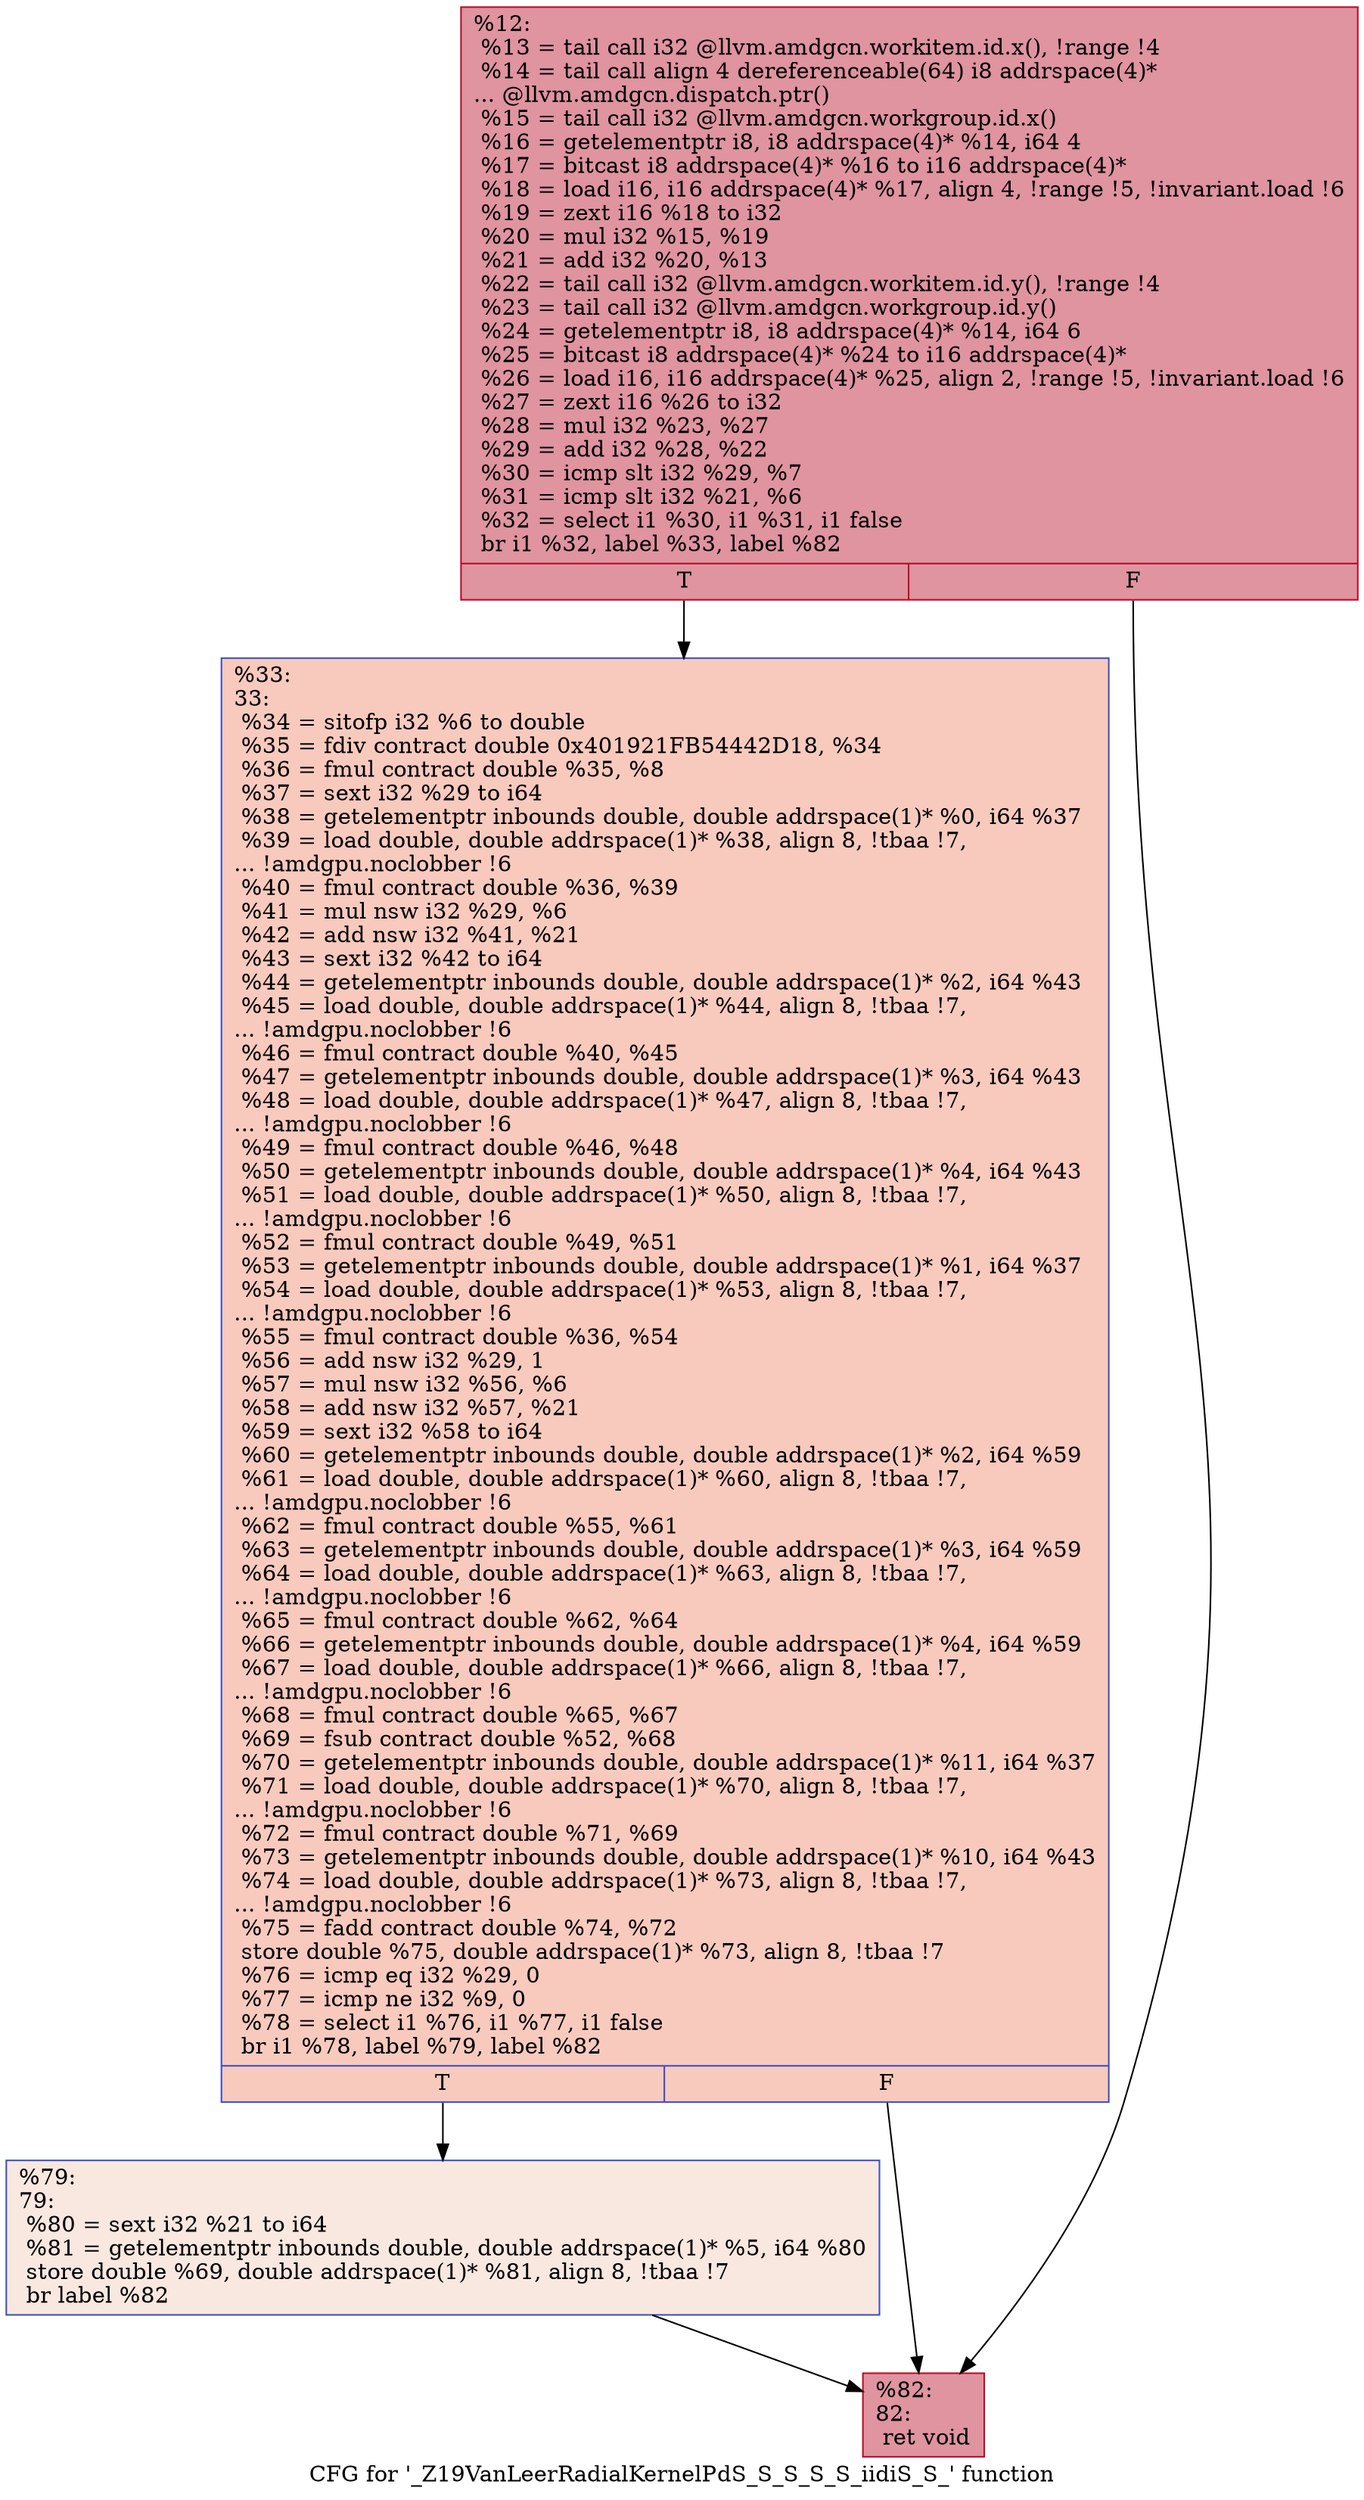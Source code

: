 digraph "CFG for '_Z19VanLeerRadialKernelPdS_S_S_S_S_iidiS_S_' function" {
	label="CFG for '_Z19VanLeerRadialKernelPdS_S_S_S_S_iidiS_S_' function";

	Node0x5249390 [shape=record,color="#b70d28ff", style=filled, fillcolor="#b70d2870",label="{%12:\l  %13 = tail call i32 @llvm.amdgcn.workitem.id.x(), !range !4\l  %14 = tail call align 4 dereferenceable(64) i8 addrspace(4)*\l... @llvm.amdgcn.dispatch.ptr()\l  %15 = tail call i32 @llvm.amdgcn.workgroup.id.x()\l  %16 = getelementptr i8, i8 addrspace(4)* %14, i64 4\l  %17 = bitcast i8 addrspace(4)* %16 to i16 addrspace(4)*\l  %18 = load i16, i16 addrspace(4)* %17, align 4, !range !5, !invariant.load !6\l  %19 = zext i16 %18 to i32\l  %20 = mul i32 %15, %19\l  %21 = add i32 %20, %13\l  %22 = tail call i32 @llvm.amdgcn.workitem.id.y(), !range !4\l  %23 = tail call i32 @llvm.amdgcn.workgroup.id.y()\l  %24 = getelementptr i8, i8 addrspace(4)* %14, i64 6\l  %25 = bitcast i8 addrspace(4)* %24 to i16 addrspace(4)*\l  %26 = load i16, i16 addrspace(4)* %25, align 2, !range !5, !invariant.load !6\l  %27 = zext i16 %26 to i32\l  %28 = mul i32 %23, %27\l  %29 = add i32 %28, %22\l  %30 = icmp slt i32 %29, %7\l  %31 = icmp slt i32 %21, %6\l  %32 = select i1 %30, i1 %31, i1 false\l  br i1 %32, label %33, label %82\l|{<s0>T|<s1>F}}"];
	Node0x5249390:s0 -> Node0x524b890;
	Node0x5249390:s1 -> Node0x524b920;
	Node0x524b890 [shape=record,color="#3d50c3ff", style=filled, fillcolor="#ef886b70",label="{%33:\l33:                                               \l  %34 = sitofp i32 %6 to double\l  %35 = fdiv contract double 0x401921FB54442D18, %34\l  %36 = fmul contract double %35, %8\l  %37 = sext i32 %29 to i64\l  %38 = getelementptr inbounds double, double addrspace(1)* %0, i64 %37\l  %39 = load double, double addrspace(1)* %38, align 8, !tbaa !7,\l... !amdgpu.noclobber !6\l  %40 = fmul contract double %36, %39\l  %41 = mul nsw i32 %29, %6\l  %42 = add nsw i32 %41, %21\l  %43 = sext i32 %42 to i64\l  %44 = getelementptr inbounds double, double addrspace(1)* %2, i64 %43\l  %45 = load double, double addrspace(1)* %44, align 8, !tbaa !7,\l... !amdgpu.noclobber !6\l  %46 = fmul contract double %40, %45\l  %47 = getelementptr inbounds double, double addrspace(1)* %3, i64 %43\l  %48 = load double, double addrspace(1)* %47, align 8, !tbaa !7,\l... !amdgpu.noclobber !6\l  %49 = fmul contract double %46, %48\l  %50 = getelementptr inbounds double, double addrspace(1)* %4, i64 %43\l  %51 = load double, double addrspace(1)* %50, align 8, !tbaa !7,\l... !amdgpu.noclobber !6\l  %52 = fmul contract double %49, %51\l  %53 = getelementptr inbounds double, double addrspace(1)* %1, i64 %37\l  %54 = load double, double addrspace(1)* %53, align 8, !tbaa !7,\l... !amdgpu.noclobber !6\l  %55 = fmul contract double %36, %54\l  %56 = add nsw i32 %29, 1\l  %57 = mul nsw i32 %56, %6\l  %58 = add nsw i32 %57, %21\l  %59 = sext i32 %58 to i64\l  %60 = getelementptr inbounds double, double addrspace(1)* %2, i64 %59\l  %61 = load double, double addrspace(1)* %60, align 8, !tbaa !7,\l... !amdgpu.noclobber !6\l  %62 = fmul contract double %55, %61\l  %63 = getelementptr inbounds double, double addrspace(1)* %3, i64 %59\l  %64 = load double, double addrspace(1)* %63, align 8, !tbaa !7,\l... !amdgpu.noclobber !6\l  %65 = fmul contract double %62, %64\l  %66 = getelementptr inbounds double, double addrspace(1)* %4, i64 %59\l  %67 = load double, double addrspace(1)* %66, align 8, !tbaa !7,\l... !amdgpu.noclobber !6\l  %68 = fmul contract double %65, %67\l  %69 = fsub contract double %52, %68\l  %70 = getelementptr inbounds double, double addrspace(1)* %11, i64 %37\l  %71 = load double, double addrspace(1)* %70, align 8, !tbaa !7,\l... !amdgpu.noclobber !6\l  %72 = fmul contract double %71, %69\l  %73 = getelementptr inbounds double, double addrspace(1)* %10, i64 %43\l  %74 = load double, double addrspace(1)* %73, align 8, !tbaa !7,\l... !amdgpu.noclobber !6\l  %75 = fadd contract double %74, %72\l  store double %75, double addrspace(1)* %73, align 8, !tbaa !7\l  %76 = icmp eq i32 %29, 0\l  %77 = icmp ne i32 %9, 0\l  %78 = select i1 %76, i1 %77, i1 false\l  br i1 %78, label %79, label %82\l|{<s0>T|<s1>F}}"];
	Node0x524b890:s0 -> Node0x5250cc0;
	Node0x524b890:s1 -> Node0x524b920;
	Node0x5250cc0 [shape=record,color="#3d50c3ff", style=filled, fillcolor="#f1ccb870",label="{%79:\l79:                                               \l  %80 = sext i32 %21 to i64\l  %81 = getelementptr inbounds double, double addrspace(1)* %5, i64 %80\l  store double %69, double addrspace(1)* %81, align 8, !tbaa !7\l  br label %82\l}"];
	Node0x5250cc0 -> Node0x524b920;
	Node0x524b920 [shape=record,color="#b70d28ff", style=filled, fillcolor="#b70d2870",label="{%82:\l82:                                               \l  ret void\l}"];
}
